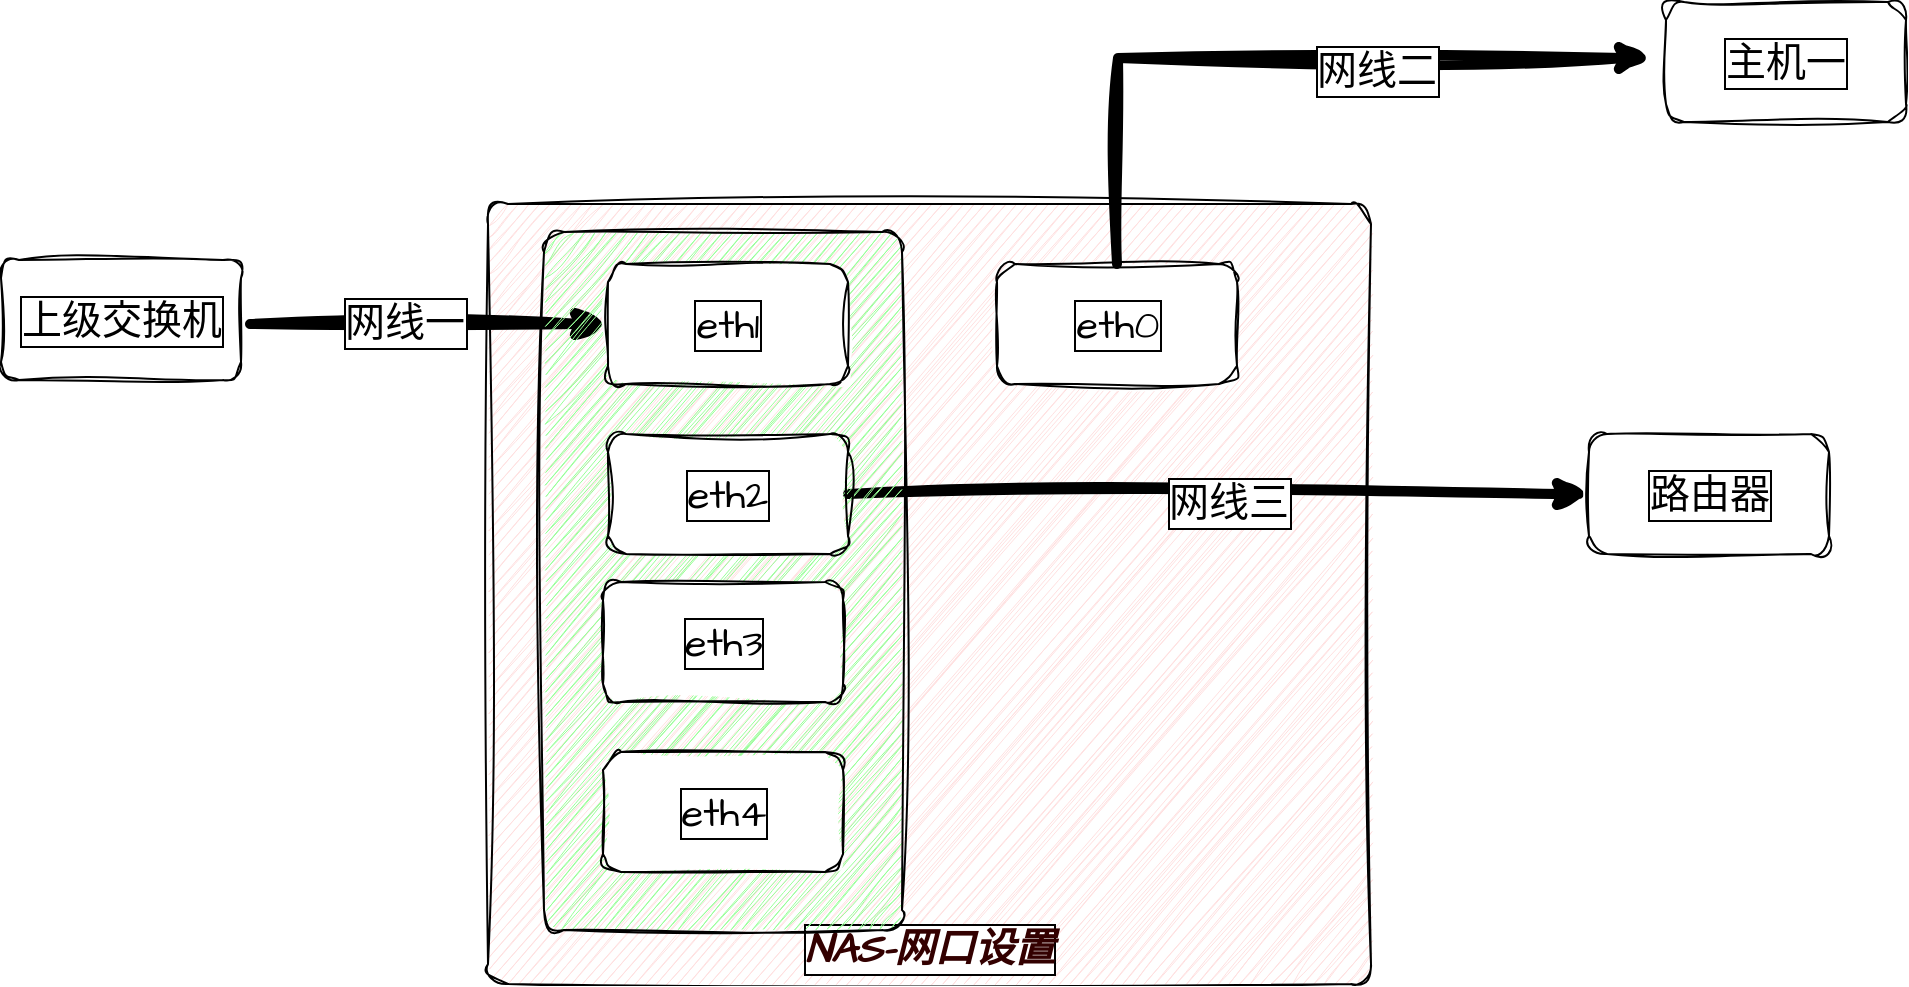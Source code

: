 <mxfile version="22.1.4" type="github">
  <diagram name="第 1 页" id="ytVl9bIwSj31jDskWyxF">
    <mxGraphModel dx="349" dy="637" grid="0" gridSize="10" guides="1" tooltips="1" connect="1" arrows="1" fold="1" page="1" pageScale="1" pageWidth="827" pageHeight="1169" math="1" shadow="0">
      <root>
        <mxCell id="0" />
        <mxCell id="1" parent="0" />
        <mxCell id="ImSf26qow_SPLo1Z2qvM-1" value="" style="html=1;outlineConnect=0;whiteSpace=wrap;fillColor=#FFE0E0;shape=mxgraph.archimate3.application;archiType=rounded;sketch=1;curveFitting=1;jiggle=2;labelBackgroundColor=default;labelBorderColor=default;" vertex="1" parent="1">
          <mxGeometry x="1791" y="157" width="441.5" height="390" as="geometry" />
        </mxCell>
        <mxCell id="ImSf26qow_SPLo1Z2qvM-6" value="eth0" style="rounded=1;whiteSpace=wrap;html=1;hachureGap=4;fontFamily=Architects Daughter;fontSource=https%3A%2F%2Ffonts.googleapis.com%2Fcss%3Ffamily%3DArchitects%2BDaughter;fontSize=20;sketch=1;curveFitting=1;jiggle=2;labelBackgroundColor=default;labelBorderColor=default;" vertex="1" parent="1">
          <mxGeometry x="2045.5" y="187" width="120" height="60" as="geometry" />
        </mxCell>
        <mxCell id="ImSf26qow_SPLo1Z2qvM-7" value="" style="endArrow=classic;html=1;rounded=0;hachureGap=4;fontFamily=Architects Daughter;fontSource=https%3A%2F%2Ffonts.googleapis.com%2Fcss%3Ffamily%3DArchitects%2BDaughter;fontSize=16;exitX=0.5;exitY=0;exitDx=0;exitDy=0;sketch=1;curveFitting=1;jiggle=2;labelBackgroundColor=default;labelBorderColor=default;strokeWidth=5;" edge="1" parent="1" source="ImSf26qow_SPLo1Z2qvM-6">
          <mxGeometry width="50" height="50" relative="1" as="geometry">
            <mxPoint x="2136" y="137" as="sourcePoint" />
            <mxPoint x="2373" y="84" as="targetPoint" />
            <Array as="points">
              <mxPoint x="2106" y="84" />
            </Array>
          </mxGeometry>
        </mxCell>
        <mxCell id="ImSf26qow_SPLo1Z2qvM-8" value="网线二" style="edgeLabel;html=1;align=center;verticalAlign=middle;resizable=0;points=[];fontSize=20;fontFamily=Architects Daughter;sketch=1;curveFitting=1;jiggle=2;labelBackgroundColor=default;labelBorderColor=default;" vertex="1" connectable="0" parent="ImSf26qow_SPLo1Z2qvM-7">
          <mxGeometry x="0.255" y="-6" relative="1" as="geometry">
            <mxPoint as="offset" />
          </mxGeometry>
        </mxCell>
        <mxCell id="ImSf26qow_SPLo1Z2qvM-9" value="" style="endArrow=classic;html=1;rounded=0;hachureGap=4;fontFamily=Architects Daughter;fontSource=https%3A%2F%2Ffonts.googleapis.com%2Fcss%3Ffamily%3DArchitects%2BDaughter;fontSize=16;exitX=1;exitY=0.5;exitDx=0;exitDy=0;sketch=1;curveFitting=1;jiggle=2;labelBackgroundColor=default;labelBorderColor=default;strokeWidth=5;" edge="1" parent="1" source="ImSf26qow_SPLo1Z2qvM-3">
          <mxGeometry width="50" height="50" relative="1" as="geometry">
            <mxPoint x="2288" y="372" as="sourcePoint" />
            <mxPoint x="2342" y="302" as="targetPoint" />
            <Array as="points" />
          </mxGeometry>
        </mxCell>
        <mxCell id="ImSf26qow_SPLo1Z2qvM-10" value="网线三" style="edgeLabel;html=1;align=center;verticalAlign=middle;resizable=0;points=[];fontSize=20;fontFamily=Architects Daughter;sketch=1;curveFitting=1;jiggle=2;labelBackgroundColor=default;labelBorderColor=default;" vertex="1" connectable="0" parent="ImSf26qow_SPLo1Z2qvM-9">
          <mxGeometry x="0.021" y="-4" relative="1" as="geometry">
            <mxPoint as="offset" />
          </mxGeometry>
        </mxCell>
        <mxCell id="ImSf26qow_SPLo1Z2qvM-11" value="" style="endArrow=classic;html=1;rounded=0;hachureGap=4;fontFamily=Architects Daughter;fontSource=https%3A%2F%2Ffonts.googleapis.com%2Fcss%3Ffamily%3DArchitects%2BDaughter;fontSize=16;entryX=0;entryY=0.5;entryDx=0;entryDy=0;sketch=1;curveFitting=1;jiggle=2;labelBackgroundColor=default;labelBorderColor=default;strokeWidth=5;" edge="1" parent="1" target="ImSf26qow_SPLo1Z2qvM-2">
          <mxGeometry width="50" height="50" relative="1" as="geometry">
            <mxPoint x="1672" y="217" as="sourcePoint" />
            <mxPoint x="1735" y="202" as="targetPoint" />
            <Array as="points" />
          </mxGeometry>
        </mxCell>
        <mxCell id="ImSf26qow_SPLo1Z2qvM-12" value="网线一" style="edgeLabel;html=1;align=center;verticalAlign=middle;resizable=0;points=[];fontSize=20;fontFamily=Architects Daughter;sketch=1;curveFitting=1;jiggle=2;labelBackgroundColor=default;labelBorderColor=default;" vertex="1" connectable="0" parent="ImSf26qow_SPLo1Z2qvM-11">
          <mxGeometry x="-0.142" y="1" relative="1" as="geometry">
            <mxPoint as="offset" />
          </mxGeometry>
        </mxCell>
        <mxCell id="ImSf26qow_SPLo1Z2qvM-13" value="&lt;b&gt;&lt;i&gt;&lt;font color=&quot;#330000&quot;&gt;NAS-网口设置&lt;/font&gt;&lt;/i&gt;&lt;/b&gt;" style="text;html=1;strokeColor=none;fillColor=none;align=center;verticalAlign=middle;whiteSpace=wrap;rounded=0;fontSize=20;fontFamily=Architects Daughter;sketch=1;curveFitting=1;jiggle=2;labelBackgroundColor=default;labelBorderColor=default;" vertex="1" parent="1">
          <mxGeometry x="1939.75" y="514" width="144" height="30" as="geometry" />
        </mxCell>
        <mxCell id="ImSf26qow_SPLo1Z2qvM-14" value="上级交换机" style="rounded=1;whiteSpace=wrap;html=1;hachureGap=4;fontFamily=Architects Daughter;fontSource=https%3A%2F%2Ffonts.googleapis.com%2Fcss%3Ffamily%3DArchitects%2BDaughter;fontSize=20;sketch=1;curveFitting=1;jiggle=2;labelBackgroundColor=default;labelBorderColor=default;" vertex="1" parent="1">
          <mxGeometry x="1547.5" y="185" width="120" height="60" as="geometry" />
        </mxCell>
        <mxCell id="ImSf26qow_SPLo1Z2qvM-15" value="主机一" style="rounded=1;whiteSpace=wrap;html=1;hachureGap=4;fontFamily=Architects Daughter;fontSource=https%3A%2F%2Ffonts.googleapis.com%2Fcss%3Ffamily%3DArchitects%2BDaughter;fontSize=20;sketch=1;curveFitting=1;jiggle=2;labelBackgroundColor=default;labelBorderColor=default;" vertex="1" parent="1">
          <mxGeometry x="2380" y="56" width="120" height="60" as="geometry" />
        </mxCell>
        <mxCell id="ImSf26qow_SPLo1Z2qvM-16" value="路由器" style="rounded=1;whiteSpace=wrap;html=1;hachureGap=4;fontFamily=Architects Daughter;fontSource=https%3A%2F%2Ffonts.googleapis.com%2Fcss%3Ffamily%3DArchitects%2BDaughter;fontSize=20;sketch=1;curveFitting=1;jiggle=2;labelBackgroundColor=default;labelBorderColor=default;" vertex="1" parent="1">
          <mxGeometry x="2341.5" y="272" width="120" height="60" as="geometry" />
        </mxCell>
        <mxCell id="ImSf26qow_SPLo1Z2qvM-17" value="" style="html=1;outlineConnect=0;whiteSpace=wrap;fillColor=#99FF99;shape=mxgraph.archimate3.application;archiType=rounded;sketch=1;curveFitting=1;jiggle=2;labelBackgroundColor=default;labelBorderColor=default;" vertex="1" parent="1">
          <mxGeometry x="1819" y="171" width="179" height="349" as="geometry" />
        </mxCell>
        <mxCell id="ImSf26qow_SPLo1Z2qvM-2" value="eth1" style="rounded=1;whiteSpace=wrap;html=1;hachureGap=4;fontFamily=Architects Daughter;fontSource=https%3A%2F%2Ffonts.googleapis.com%2Fcss%3Ffamily%3DArchitects%2BDaughter;fontSize=20;sketch=1;curveFitting=1;jiggle=2;labelBackgroundColor=default;labelBorderColor=default;" vertex="1" parent="1">
          <mxGeometry x="1851" y="187" width="120" height="60" as="geometry" />
        </mxCell>
        <mxCell id="ImSf26qow_SPLo1Z2qvM-3" value="eth2" style="rounded=1;whiteSpace=wrap;html=1;hachureGap=4;fontFamily=Architects Daughter;fontSource=https%3A%2F%2Ffonts.googleapis.com%2Fcss%3Ffamily%3DArchitects%2BDaughter;fontSize=20;sketch=1;curveFitting=1;jiggle=2;labelBackgroundColor=default;labelBorderColor=default;" vertex="1" parent="1">
          <mxGeometry x="1851" y="272" width="120" height="60" as="geometry" />
        </mxCell>
        <mxCell id="ImSf26qow_SPLo1Z2qvM-4" value="eth3" style="rounded=1;whiteSpace=wrap;html=1;hachureGap=4;fontFamily=Architects Daughter;fontSource=https%3A%2F%2Ffonts.googleapis.com%2Fcss%3Ffamily%3DArchitects%2BDaughter;fontSize=20;sketch=1;curveFitting=1;jiggle=2;labelBackgroundColor=default;labelBorderColor=default;" vertex="1" parent="1">
          <mxGeometry x="1848.5" y="346" width="120" height="60" as="geometry" />
        </mxCell>
        <mxCell id="ImSf26qow_SPLo1Z2qvM-5" value="eth4" style="rounded=1;whiteSpace=wrap;html=1;hachureGap=4;fontFamily=Architects Daughter;fontSource=https%3A%2F%2Ffonts.googleapis.com%2Fcss%3Ffamily%3DArchitects%2BDaughter;fontSize=20;sketch=1;curveFitting=1;jiggle=2;labelBackgroundColor=default;labelBorderColor=default;" vertex="1" parent="1">
          <mxGeometry x="1848.5" y="431" width="120" height="60" as="geometry" />
        </mxCell>
      </root>
    </mxGraphModel>
  </diagram>
</mxfile>
